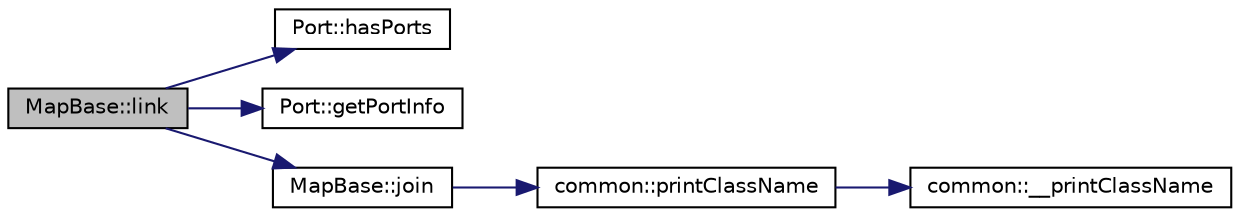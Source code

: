digraph "MapBase::link"
{
 // INTERACTIVE_SVG=YES
  bgcolor="transparent";
  edge [fontname="Helvetica",fontsize="10",labelfontname="Helvetica",labelfontsize="10"];
  node [fontname="Helvetica",fontsize="10",shape=record];
  rankdir="LR";
  Node1 [label="MapBase::link",height=0.2,width=0.4,color="black", fillcolor="grey75", style="filled", fontcolor="black"];
  Node1 -> Node2 [color="midnightblue",fontsize="10",style="solid",fontname="Helvetica"];
  Node2 [label="Port::hasPorts",height=0.2,width=0.4,color="black",URL="$class_port.html#a7042f5b5c2ab14c9591a4984811a6012"];
  Node1 -> Node3 [color="midnightblue",fontsize="10",style="solid",fontname="Helvetica"];
  Node3 [label="Port::getPortInfo",height=0.2,width=0.4,color="black",URL="$class_port.html#a4af1cb062940ca3b83c569f024b9a8d1"];
  Node1 -> Node4 [color="midnightblue",fontsize="10",style="solid",fontname="Helvetica"];
  Node4 [label="MapBase::join",height=0.2,width=0.4,color="black",URL="$class_map_base.html#a2624d7b81f0078dcc78e524045403e28"];
  Node4 -> Node5 [color="midnightblue",fontsize="10",style="solid",fontname="Helvetica"];
  Node5 [label="common::printClassName",height=0.2,width=0.4,color="black",URL="$classcommon.html#aec4b942352abd180c71fca2c0dbd70b7"];
  Node5 -> Node6 [color="midnightblue",fontsize="10",style="solid",fontname="Helvetica"];
  Node6 [label="common::__printClassName",height=0.2,width=0.4,color="black",URL="$classcommon.html#a7ca2338596041e14a38de0f63d1c1e31"];
}
